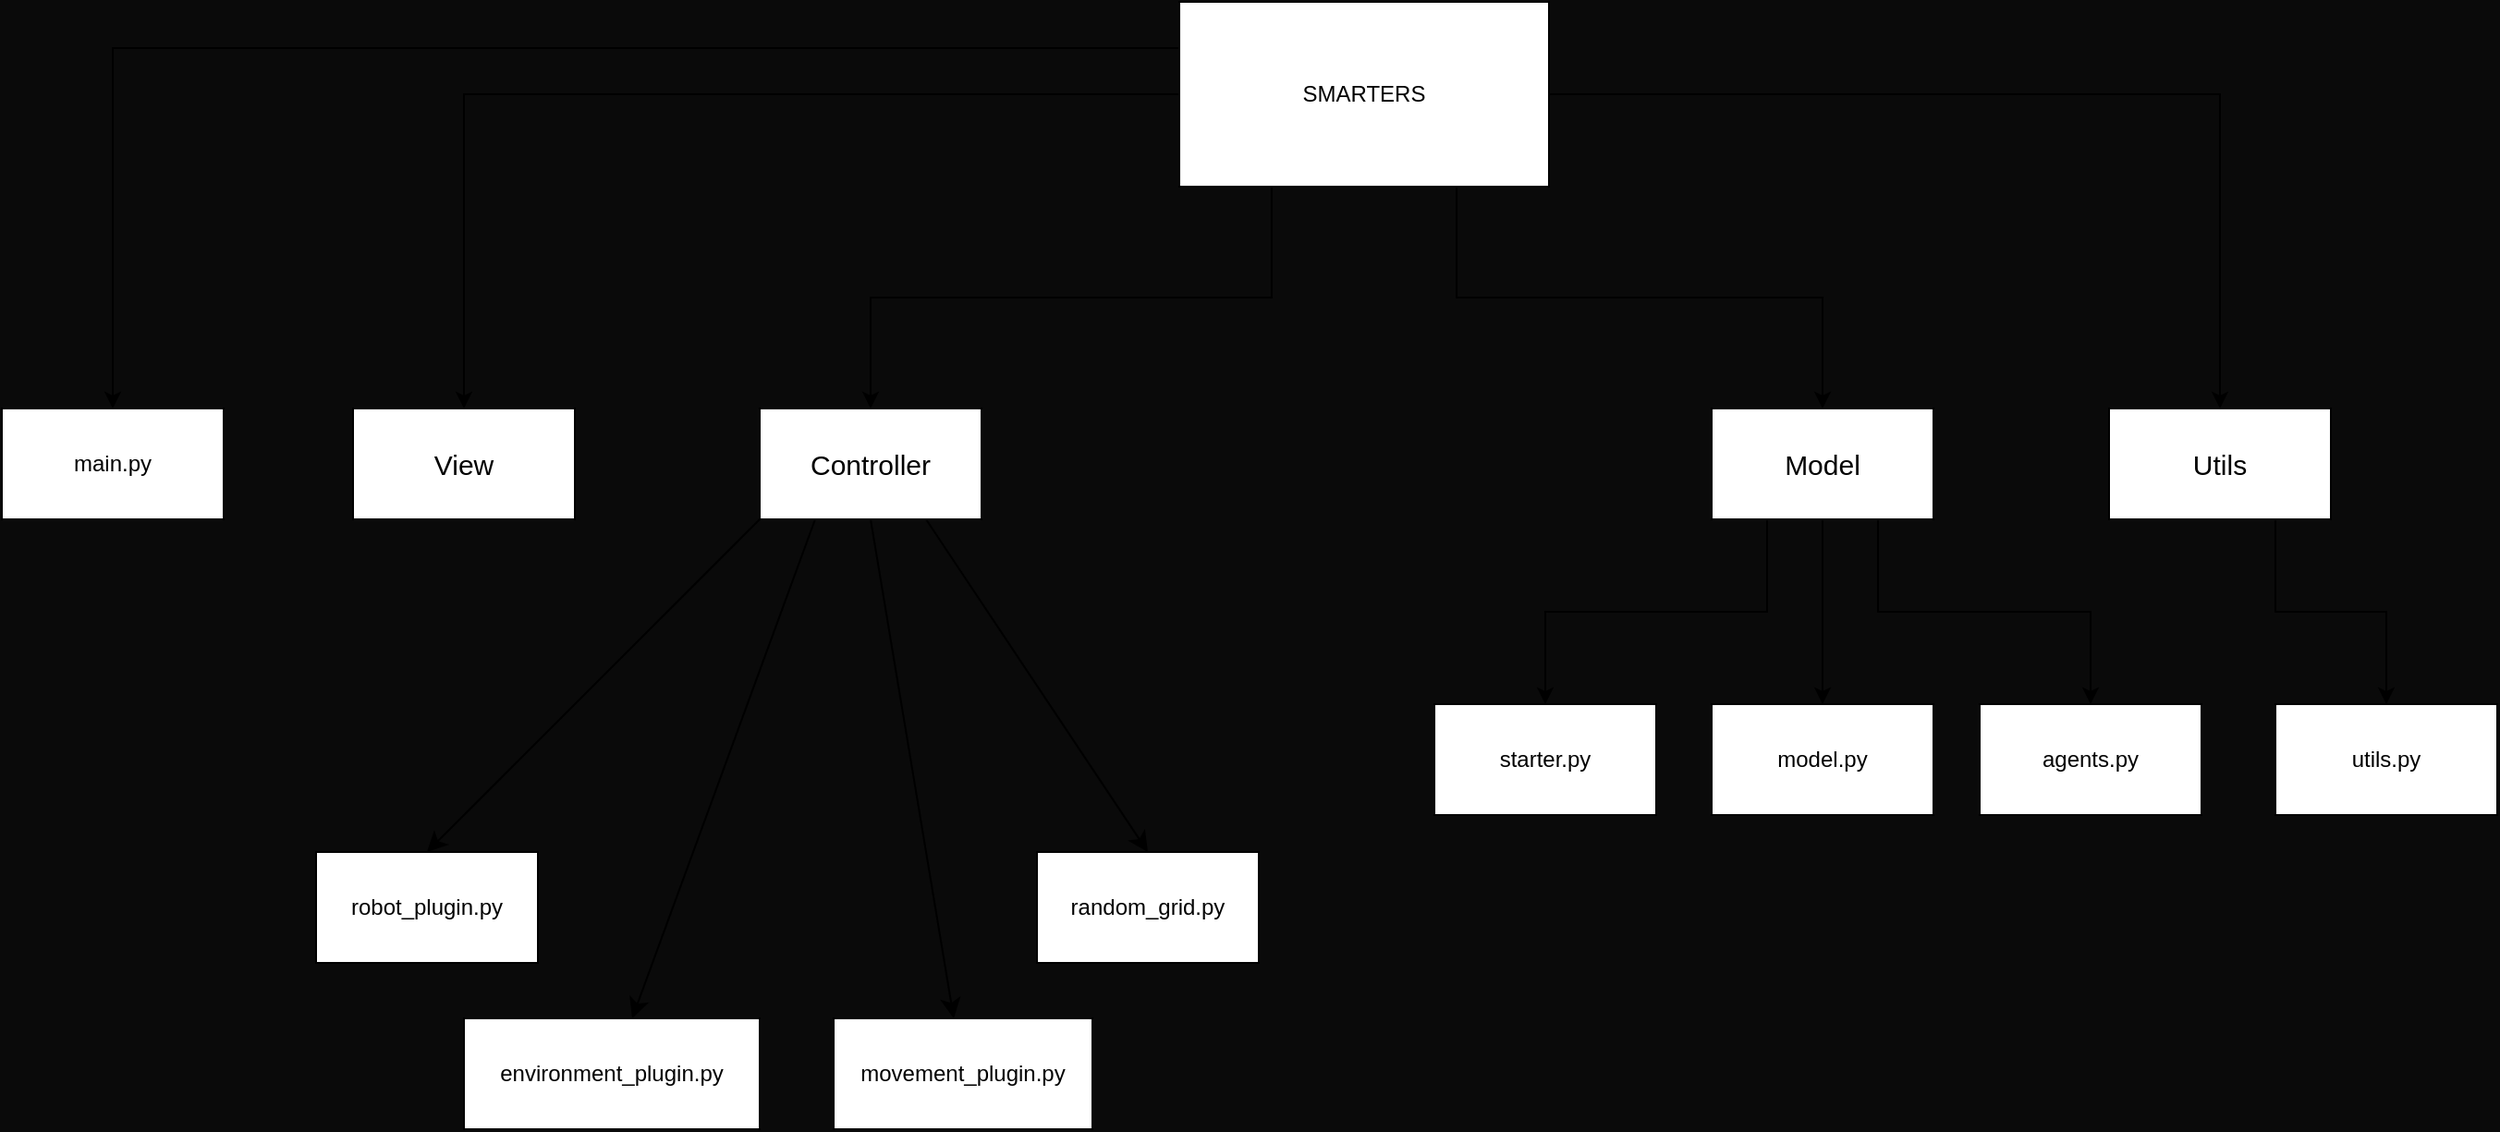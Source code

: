 <mxfile version="24.7.16" pages="2">
  <diagram name="Page-1" id="9c096ad6-e400-ecc8-3e38-643d2caac077">
    <mxGraphModel dx="47" dy="683" grid="1" gridSize="10" guides="1" tooltips="1" connect="1" arrows="1" fold="1" page="1" pageScale="1.5" pageWidth="1169" pageHeight="826" background="#0A0A0A" math="0" shadow="0">
      <root>
        <mxCell id="0" style=";html=1;" />
        <mxCell id="1" style=";html=1;" parent="0" />
        <mxCell id="fml_1uTsTQ9rJkjOGSwd-17" style="edgeStyle=orthogonalEdgeStyle;rounded=0;orthogonalLoop=1;jettySize=auto;html=1;exitX=1;exitY=0.5;exitDx=0;exitDy=0;entryX=0.5;entryY=0;entryDx=0;entryDy=0;" parent="1" source="fml_1uTsTQ9rJkjOGSwd-4" target="fml_1uTsTQ9rJkjOGSwd-11" edge="1">
          <mxGeometry relative="1" as="geometry" />
        </mxCell>
        <mxCell id="fml_1uTsTQ9rJkjOGSwd-18" style="edgeStyle=orthogonalEdgeStyle;rounded=0;orthogonalLoop=1;jettySize=auto;html=1;" parent="1" source="fml_1uTsTQ9rJkjOGSwd-4" target="fml_1uTsTQ9rJkjOGSwd-5" edge="1">
          <mxGeometry relative="1" as="geometry" />
        </mxCell>
        <mxCell id="fml_1uTsTQ9rJkjOGSwd-19" style="edgeStyle=orthogonalEdgeStyle;rounded=0;orthogonalLoop=1;jettySize=auto;html=1;entryX=0.5;entryY=0;entryDx=0;entryDy=0;exitX=0.25;exitY=1;exitDx=0;exitDy=0;" parent="1" source="fml_1uTsTQ9rJkjOGSwd-4" target="fml_1uTsTQ9rJkjOGSwd-9" edge="1">
          <mxGeometry relative="1" as="geometry" />
        </mxCell>
        <mxCell id="fml_1uTsTQ9rJkjOGSwd-20" style="edgeStyle=orthogonalEdgeStyle;rounded=0;orthogonalLoop=1;jettySize=auto;html=1;exitX=0.75;exitY=1;exitDx=0;exitDy=0;entryX=0.5;entryY=0;entryDx=0;entryDy=0;" parent="1" source="fml_1uTsTQ9rJkjOGSwd-4" target="fml_1uTsTQ9rJkjOGSwd-10" edge="1">
          <mxGeometry relative="1" as="geometry" />
        </mxCell>
        <mxCell id="fml_1uTsTQ9rJkjOGSwd-34" style="edgeStyle=orthogonalEdgeStyle;rounded=0;orthogonalLoop=1;jettySize=auto;html=1;exitX=0;exitY=0.25;exitDx=0;exitDy=0;entryX=0.5;entryY=0;entryDx=0;entryDy=0;" parent="1" source="fml_1uTsTQ9rJkjOGSwd-4" target="fml_1uTsTQ9rJkjOGSwd-32" edge="1">
          <mxGeometry relative="1" as="geometry" />
        </mxCell>
        <mxCell id="fml_1uTsTQ9rJkjOGSwd-4" value="SMARTERS" style="rounded=0;whiteSpace=wrap;html=1;" parent="1" vertex="1">
          <mxGeometry x="777" y="100" width="200" height="100" as="geometry" />
        </mxCell>
        <mxCell id="fml_1uTsTQ9rJkjOGSwd-5" value="&lt;font style=&quot;font-size: 15px;&quot;&gt;View&lt;/font&gt;" style="rounded=0;whiteSpace=wrap;html=1;" parent="1" vertex="1">
          <mxGeometry x="330" y="320" width="120" height="60" as="geometry" />
        </mxCell>
        <mxCell id="WCFu5IGgpydIr_E5InY5-5" style="edgeStyle=none;curved=1;rounded=0;orthogonalLoop=1;jettySize=auto;html=1;exitX=0;exitY=1;exitDx=0;exitDy=0;entryX=0.5;entryY=0;entryDx=0;entryDy=0;fontSize=12;startSize=8;endSize=8;" parent="1" source="fml_1uTsTQ9rJkjOGSwd-9" target="fml_1uTsTQ9rJkjOGSwd-26" edge="1">
          <mxGeometry relative="1" as="geometry" />
        </mxCell>
        <mxCell id="WCFu5IGgpydIr_E5InY5-6" style="edgeStyle=none;curved=1;rounded=0;orthogonalLoop=1;jettySize=auto;html=1;exitX=0.75;exitY=1;exitDx=0;exitDy=0;entryX=0.5;entryY=0;entryDx=0;entryDy=0;fontSize=12;startSize=8;endSize=8;" parent="1" source="fml_1uTsTQ9rJkjOGSwd-9" target="WCFu5IGgpydIr_E5InY5-4" edge="1">
          <mxGeometry relative="1" as="geometry" />
        </mxCell>
        <mxCell id="WCFu5IGgpydIr_E5InY5-7" style="edgeStyle=none;curved=1;rounded=0;orthogonalLoop=1;jettySize=auto;html=1;exitX=0.25;exitY=1;exitDx=0;exitDy=0;fontSize=12;startSize=8;endSize=8;" parent="1" source="fml_1uTsTQ9rJkjOGSwd-9" target="fml_1uTsTQ9rJkjOGSwd-24" edge="1">
          <mxGeometry relative="1" as="geometry" />
        </mxCell>
        <mxCell id="WCFu5IGgpydIr_E5InY5-8" style="edgeStyle=none;curved=1;rounded=0;orthogonalLoop=1;jettySize=auto;html=1;exitX=0.5;exitY=1;exitDx=0;exitDy=0;fontSize=12;startSize=8;endSize=8;" parent="1" source="fml_1uTsTQ9rJkjOGSwd-9" target="WCFu5IGgpydIr_E5InY5-3" edge="1">
          <mxGeometry relative="1" as="geometry" />
        </mxCell>
        <mxCell id="fml_1uTsTQ9rJkjOGSwd-9" value="&lt;font style=&quot;font-size: 15px;&quot;&gt;Controller&lt;/font&gt;" style="rounded=0;whiteSpace=wrap;html=1;" parent="1" vertex="1">
          <mxGeometry x="550" y="320" width="120" height="60" as="geometry" />
        </mxCell>
        <mxCell id="fml_1uTsTQ9rJkjOGSwd-39" style="edgeStyle=orthogonalEdgeStyle;rounded=0;orthogonalLoop=1;jettySize=auto;html=1;exitX=0.25;exitY=1;exitDx=0;exitDy=0;entryX=0.5;entryY=0;entryDx=0;entryDy=0;" parent="1" source="fml_1uTsTQ9rJkjOGSwd-10" target="fml_1uTsTQ9rJkjOGSwd-29" edge="1">
          <mxGeometry relative="1" as="geometry" />
        </mxCell>
        <mxCell id="fml_1uTsTQ9rJkjOGSwd-44" style="edgeStyle=orthogonalEdgeStyle;rounded=0;orthogonalLoop=1;jettySize=auto;html=1;exitX=0.75;exitY=1;exitDx=0;exitDy=0;" parent="1" source="fml_1uTsTQ9rJkjOGSwd-10" target="fml_1uTsTQ9rJkjOGSwd-42" edge="1">
          <mxGeometry relative="1" as="geometry" />
        </mxCell>
        <mxCell id="fml_1uTsTQ9rJkjOGSwd-46" style="edgeStyle=orthogonalEdgeStyle;rounded=0;orthogonalLoop=1;jettySize=auto;html=1;exitX=0.5;exitY=1;exitDx=0;exitDy=0;" parent="1" source="fml_1uTsTQ9rJkjOGSwd-10" target="fml_1uTsTQ9rJkjOGSwd-28" edge="1">
          <mxGeometry relative="1" as="geometry" />
        </mxCell>
        <mxCell id="fml_1uTsTQ9rJkjOGSwd-10" value="&lt;font style=&quot;font-size: 15px;&quot;&gt;Model&lt;/font&gt;" style="rounded=0;whiteSpace=wrap;html=1;" parent="1" vertex="1">
          <mxGeometry x="1065" y="320" width="120" height="60" as="geometry" />
        </mxCell>
        <mxCell id="fml_1uTsTQ9rJkjOGSwd-41" style="edgeStyle=orthogonalEdgeStyle;rounded=0;orthogonalLoop=1;jettySize=auto;html=1;exitX=0.75;exitY=1;exitDx=0;exitDy=0;entryX=0.5;entryY=0;entryDx=0;entryDy=0;" parent="1" source="fml_1uTsTQ9rJkjOGSwd-11" target="fml_1uTsTQ9rJkjOGSwd-30" edge="1">
          <mxGeometry relative="1" as="geometry" />
        </mxCell>
        <mxCell id="fml_1uTsTQ9rJkjOGSwd-11" value="&lt;font style=&quot;font-size: 15px;&quot;&gt;Utils&lt;/font&gt;" style="rounded=0;whiteSpace=wrap;html=1;" parent="1" vertex="1">
          <mxGeometry x="1280" y="320" width="120" height="60" as="geometry" />
        </mxCell>
        <mxCell id="fml_1uTsTQ9rJkjOGSwd-24" value="environment_plugin.py" style="rounded=0;whiteSpace=wrap;html=1;" parent="1" vertex="1">
          <mxGeometry x="390" y="650" width="160" height="60" as="geometry" />
        </mxCell>
        <mxCell id="fml_1uTsTQ9rJkjOGSwd-26" value="robot_plugin.py" style="rounded=0;whiteSpace=wrap;html=1;" parent="1" vertex="1">
          <mxGeometry x="310" y="560" width="120" height="60" as="geometry" />
        </mxCell>
        <mxCell id="fml_1uTsTQ9rJkjOGSwd-28" value="model.py" style="rounded=0;whiteSpace=wrap;html=1;" parent="1" vertex="1">
          <mxGeometry x="1065" y="480" width="120" height="60" as="geometry" />
        </mxCell>
        <mxCell id="fml_1uTsTQ9rJkjOGSwd-29" value="starter.py" style="rounded=0;whiteSpace=wrap;html=1;" parent="1" vertex="1">
          <mxGeometry x="915" y="480" width="120" height="60" as="geometry" />
        </mxCell>
        <mxCell id="fml_1uTsTQ9rJkjOGSwd-30" value="utils.py" style="rounded=0;whiteSpace=wrap;html=1;" parent="1" vertex="1">
          <mxGeometry x="1370" y="480" width="120" height="60" as="geometry" />
        </mxCell>
        <mxCell id="fml_1uTsTQ9rJkjOGSwd-32" value="main.py" style="rounded=0;whiteSpace=wrap;html=1;" parent="1" vertex="1">
          <mxGeometry x="140" y="320" width="120" height="60" as="geometry" />
        </mxCell>
        <mxCell id="fml_1uTsTQ9rJkjOGSwd-42" value="agents.py" style="rounded=0;whiteSpace=wrap;html=1;" parent="1" vertex="1">
          <mxGeometry x="1210" y="480" width="120" height="60" as="geometry" />
        </mxCell>
        <mxCell id="WCFu5IGgpydIr_E5InY5-3" value="movement_plugin.py" style="rounded=0;whiteSpace=wrap;html=1;" parent="1" vertex="1">
          <mxGeometry x="590" y="650" width="140" height="60" as="geometry" />
        </mxCell>
        <mxCell id="WCFu5IGgpydIr_E5InY5-4" value="random_grid.py" style="rounded=0;whiteSpace=wrap;html=1;" parent="1" vertex="1">
          <mxGeometry x="700" y="560" width="120" height="60" as="geometry" />
        </mxCell>
      </root>
    </mxGraphModel>
  </diagram>
  <diagram id="g5hBQPfE3MRKuSAoz0a9" name="Page-2">
    <mxGraphModel grid="1" page="1" gridSize="10" guides="1" tooltips="1" connect="1" arrows="1" fold="1" pageScale="1" pageWidth="850" pageHeight="1100" math="0" shadow="0">
      <root>
        <mxCell id="0" />
        <mxCell id="1" parent="0" />
      </root>
    </mxGraphModel>
  </diagram>
</mxfile>
